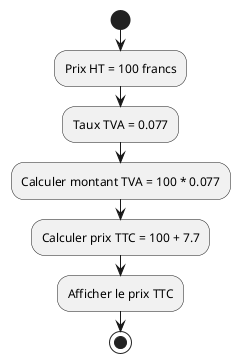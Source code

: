 @startuml
start
:Prix HT = 100 francs;
:Taux TVA = 0.077;
:Calculer montant TVA = 100 * 0.077;
:Calculer prix TTC = 100 + 7.7;
:Afficher le prix TTC;
stop
@enduml
